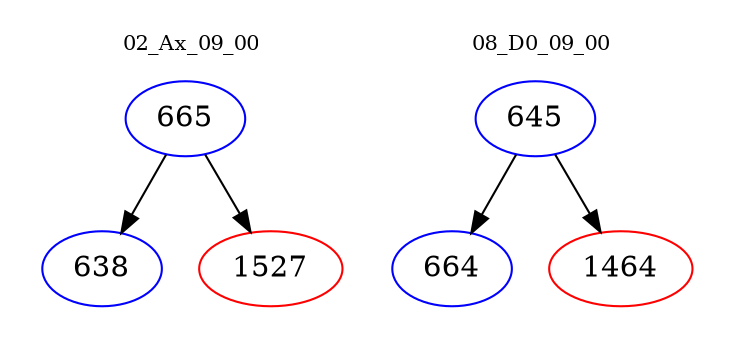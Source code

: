 digraph{
subgraph cluster_0 {
color = white
label = "02_Ax_09_00";
fontsize=10;
T0_665 [label="665", color="blue"]
T0_665 -> T0_638 [color="black"]
T0_638 [label="638", color="blue"]
T0_665 -> T0_1527 [color="black"]
T0_1527 [label="1527", color="red"]
}
subgraph cluster_1 {
color = white
label = "08_D0_09_00";
fontsize=10;
T1_645 [label="645", color="blue"]
T1_645 -> T1_664 [color="black"]
T1_664 [label="664", color="blue"]
T1_645 -> T1_1464 [color="black"]
T1_1464 [label="1464", color="red"]
}
}
